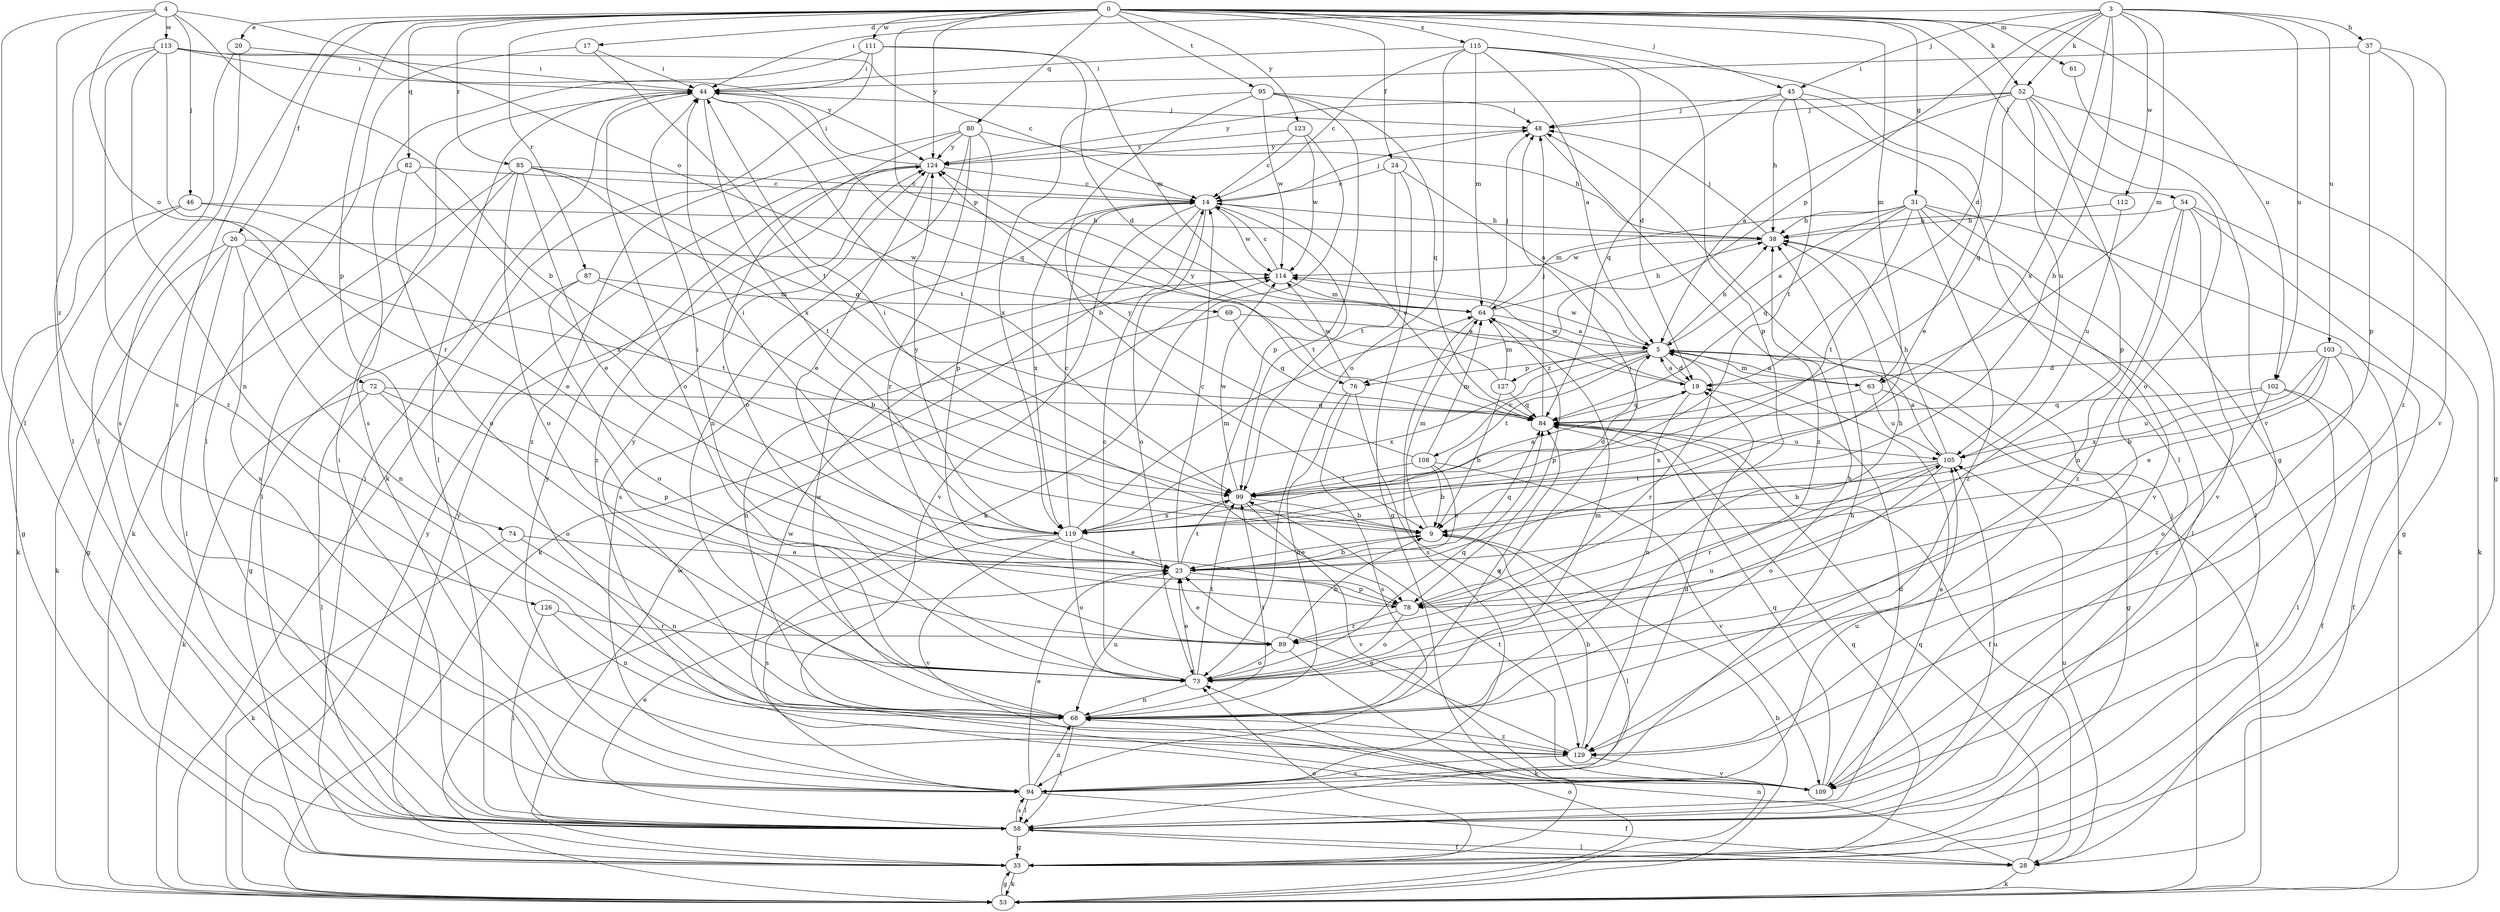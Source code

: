 strict digraph  {
0;
3;
4;
5;
9;
14;
17;
19;
20;
23;
24;
26;
28;
31;
33;
37;
38;
44;
45;
46;
48;
52;
53;
54;
58;
61;
63;
64;
68;
69;
72;
73;
74;
76;
78;
80;
82;
84;
85;
87;
89;
94;
95;
99;
102;
103;
105;
108;
109;
111;
112;
113;
114;
115;
119;
123;
124;
126;
127;
129;
0 -> 17  [label=d];
0 -> 20  [label=e];
0 -> 24  [label=f];
0 -> 26  [label=f];
0 -> 31  [label=g];
0 -> 45  [label=j];
0 -> 52  [label=k];
0 -> 54  [label=l];
0 -> 61  [label=m];
0 -> 63  [label=m];
0 -> 74  [label=p];
0 -> 76  [label=p];
0 -> 80  [label=q];
0 -> 82  [label=q];
0 -> 85  [label=r];
0 -> 87  [label=r];
0 -> 94  [label=s];
0 -> 95  [label=t];
0 -> 102  [label=u];
0 -> 111  [label=w];
0 -> 115  [label=x];
0 -> 123  [label=y];
0 -> 124  [label=y];
3 -> 9  [label=b];
3 -> 19  [label=d];
3 -> 37  [label=h];
3 -> 44  [label=i];
3 -> 45  [label=j];
3 -> 52  [label=k];
3 -> 63  [label=m];
3 -> 76  [label=p];
3 -> 102  [label=u];
3 -> 103  [label=u];
3 -> 112  [label=w];
3 -> 119  [label=x];
4 -> 9  [label=b];
4 -> 46  [label=j];
4 -> 58  [label=l];
4 -> 69  [label=o];
4 -> 72  [label=o];
4 -> 113  [label=w];
4 -> 126  [label=z];
5 -> 19  [label=d];
5 -> 33  [label=g];
5 -> 38  [label=h];
5 -> 63  [label=m];
5 -> 76  [label=p];
5 -> 89  [label=r];
5 -> 99  [label=t];
5 -> 108  [label=v];
5 -> 114  [label=w];
5 -> 119  [label=x];
5 -> 127  [label=z];
9 -> 23  [label=e];
9 -> 44  [label=i];
9 -> 58  [label=l];
9 -> 64  [label=m];
14 -> 38  [label=h];
14 -> 48  [label=j];
14 -> 53  [label=k];
14 -> 73  [label=o];
14 -> 94  [label=s];
14 -> 99  [label=t];
14 -> 109  [label=v];
14 -> 114  [label=w];
14 -> 119  [label=x];
17 -> 44  [label=i];
17 -> 58  [label=l];
17 -> 99  [label=t];
19 -> 5  [label=a];
19 -> 68  [label=n];
19 -> 84  [label=q];
19 -> 114  [label=w];
20 -> 44  [label=i];
20 -> 58  [label=l];
20 -> 94  [label=s];
23 -> 9  [label=b];
23 -> 14  [label=c];
23 -> 68  [label=n];
23 -> 78  [label=p];
23 -> 84  [label=q];
23 -> 99  [label=t];
24 -> 5  [label=a];
24 -> 14  [label=c];
24 -> 33  [label=g];
24 -> 99  [label=t];
26 -> 33  [label=g];
26 -> 53  [label=k];
26 -> 58  [label=l];
26 -> 68  [label=n];
26 -> 99  [label=t];
26 -> 114  [label=w];
28 -> 53  [label=k];
28 -> 58  [label=l];
28 -> 68  [label=n];
28 -> 84  [label=q];
28 -> 105  [label=u];
31 -> 5  [label=a];
31 -> 38  [label=h];
31 -> 53  [label=k];
31 -> 58  [label=l];
31 -> 64  [label=m];
31 -> 84  [label=q];
31 -> 99  [label=t];
31 -> 109  [label=v];
31 -> 129  [label=z];
33 -> 44  [label=i];
33 -> 53  [label=k];
33 -> 73  [label=o];
33 -> 84  [label=q];
33 -> 114  [label=w];
33 -> 124  [label=y];
37 -> 44  [label=i];
37 -> 78  [label=p];
37 -> 109  [label=v];
37 -> 129  [label=z];
38 -> 48  [label=j];
38 -> 58  [label=l];
38 -> 114  [label=w];
44 -> 48  [label=j];
44 -> 58  [label=l];
44 -> 73  [label=o];
44 -> 84  [label=q];
44 -> 99  [label=t];
44 -> 119  [label=x];
45 -> 23  [label=e];
45 -> 38  [label=h];
45 -> 48  [label=j];
45 -> 58  [label=l];
45 -> 84  [label=q];
45 -> 99  [label=t];
46 -> 23  [label=e];
46 -> 33  [label=g];
46 -> 38  [label=h];
46 -> 53  [label=k];
48 -> 124  [label=y];
48 -> 129  [label=z];
52 -> 5  [label=a];
52 -> 33  [label=g];
52 -> 48  [label=j];
52 -> 73  [label=o];
52 -> 78  [label=p];
52 -> 84  [label=q];
52 -> 105  [label=u];
52 -> 124  [label=y];
53 -> 9  [label=b];
53 -> 33  [label=g];
53 -> 48  [label=j];
53 -> 73  [label=o];
53 -> 124  [label=y];
54 -> 33  [label=g];
54 -> 38  [label=h];
54 -> 53  [label=k];
54 -> 68  [label=n];
54 -> 109  [label=v];
54 -> 129  [label=z];
58 -> 5  [label=a];
58 -> 23  [label=e];
58 -> 28  [label=f];
58 -> 33  [label=g];
58 -> 44  [label=i];
58 -> 94  [label=s];
58 -> 105  [label=u];
61 -> 109  [label=v];
63 -> 5  [label=a];
63 -> 53  [label=k];
63 -> 105  [label=u];
63 -> 119  [label=x];
64 -> 5  [label=a];
64 -> 38  [label=h];
64 -> 48  [label=j];
64 -> 78  [label=p];
64 -> 94  [label=s];
68 -> 38  [label=h];
68 -> 58  [label=l];
68 -> 64  [label=m];
68 -> 84  [label=q];
68 -> 99  [label=t];
68 -> 114  [label=w];
68 -> 124  [label=y];
68 -> 129  [label=z];
69 -> 5  [label=a];
69 -> 68  [label=n];
69 -> 84  [label=q];
72 -> 53  [label=k];
72 -> 58  [label=l];
72 -> 73  [label=o];
72 -> 78  [label=p];
72 -> 84  [label=q];
73 -> 14  [label=c];
73 -> 23  [label=e];
73 -> 68  [label=n];
73 -> 84  [label=q];
73 -> 99  [label=t];
73 -> 105  [label=u];
74 -> 23  [label=e];
74 -> 53  [label=k];
74 -> 68  [label=n];
76 -> 68  [label=n];
76 -> 94  [label=s];
76 -> 114  [label=w];
76 -> 129  [label=z];
78 -> 38  [label=h];
78 -> 44  [label=i];
78 -> 48  [label=j];
78 -> 73  [label=o];
78 -> 89  [label=r];
80 -> 38  [label=h];
80 -> 68  [label=n];
80 -> 73  [label=o];
80 -> 78  [label=p];
80 -> 89  [label=r];
80 -> 124  [label=y];
80 -> 129  [label=z];
82 -> 14  [label=c];
82 -> 73  [label=o];
82 -> 94  [label=s];
82 -> 119  [label=x];
84 -> 14  [label=c];
84 -> 28  [label=f];
84 -> 48  [label=j];
84 -> 105  [label=u];
85 -> 14  [label=c];
85 -> 23  [label=e];
85 -> 53  [label=k];
85 -> 58  [label=l];
85 -> 73  [label=o];
85 -> 84  [label=q];
85 -> 99  [label=t];
87 -> 9  [label=b];
87 -> 33  [label=g];
87 -> 64  [label=m];
87 -> 73  [label=o];
89 -> 9  [label=b];
89 -> 23  [label=e];
89 -> 53  [label=k];
89 -> 73  [label=o];
94 -> 19  [label=d];
94 -> 23  [label=e];
94 -> 28  [label=f];
94 -> 38  [label=h];
94 -> 58  [label=l];
94 -> 68  [label=n];
94 -> 105  [label=u];
94 -> 124  [label=y];
95 -> 9  [label=b];
95 -> 48  [label=j];
95 -> 78  [label=p];
95 -> 84  [label=q];
95 -> 114  [label=w];
95 -> 119  [label=x];
99 -> 9  [label=b];
99 -> 19  [label=d];
99 -> 109  [label=v];
99 -> 114  [label=w];
99 -> 119  [label=x];
102 -> 28  [label=f];
102 -> 58  [label=l];
102 -> 73  [label=o];
102 -> 84  [label=q];
102 -> 105  [label=u];
103 -> 9  [label=b];
103 -> 19  [label=d];
103 -> 23  [label=e];
103 -> 28  [label=f];
103 -> 119  [label=x];
103 -> 129  [label=z];
105 -> 5  [label=a];
105 -> 9  [label=b];
105 -> 38  [label=h];
105 -> 73  [label=o];
105 -> 89  [label=r];
105 -> 99  [label=t];
108 -> 9  [label=b];
108 -> 23  [label=e];
108 -> 64  [label=m];
108 -> 99  [label=t];
108 -> 109  [label=v];
108 -> 124  [label=y];
109 -> 19  [label=d];
109 -> 84  [label=q];
109 -> 99  [label=t];
109 -> 114  [label=w];
111 -> 19  [label=d];
111 -> 44  [label=i];
111 -> 53  [label=k];
111 -> 64  [label=m];
111 -> 94  [label=s];
112 -> 38  [label=h];
112 -> 105  [label=u];
113 -> 14  [label=c];
113 -> 44  [label=i];
113 -> 58  [label=l];
113 -> 68  [label=n];
113 -> 89  [label=r];
113 -> 124  [label=y];
113 -> 129  [label=z];
114 -> 14  [label=c];
114 -> 64  [label=m];
115 -> 5  [label=a];
115 -> 14  [label=c];
115 -> 19  [label=d];
115 -> 33  [label=g];
115 -> 44  [label=i];
115 -> 64  [label=m];
115 -> 73  [label=o];
115 -> 78  [label=p];
119 -> 5  [label=a];
119 -> 14  [label=c];
119 -> 23  [label=e];
119 -> 44  [label=i];
119 -> 64  [label=m];
119 -> 73  [label=o];
119 -> 94  [label=s];
119 -> 109  [label=v];
119 -> 124  [label=y];
123 -> 14  [label=c];
123 -> 53  [label=k];
123 -> 114  [label=w];
123 -> 124  [label=y];
124 -> 14  [label=c];
124 -> 23  [label=e];
124 -> 44  [label=i];
124 -> 129  [label=z];
126 -> 58  [label=l];
126 -> 68  [label=n];
126 -> 89  [label=r];
127 -> 9  [label=b];
127 -> 64  [label=m];
127 -> 84  [label=q];
127 -> 124  [label=y];
129 -> 9  [label=b];
129 -> 23  [label=e];
129 -> 94  [label=s];
129 -> 109  [label=v];
}
